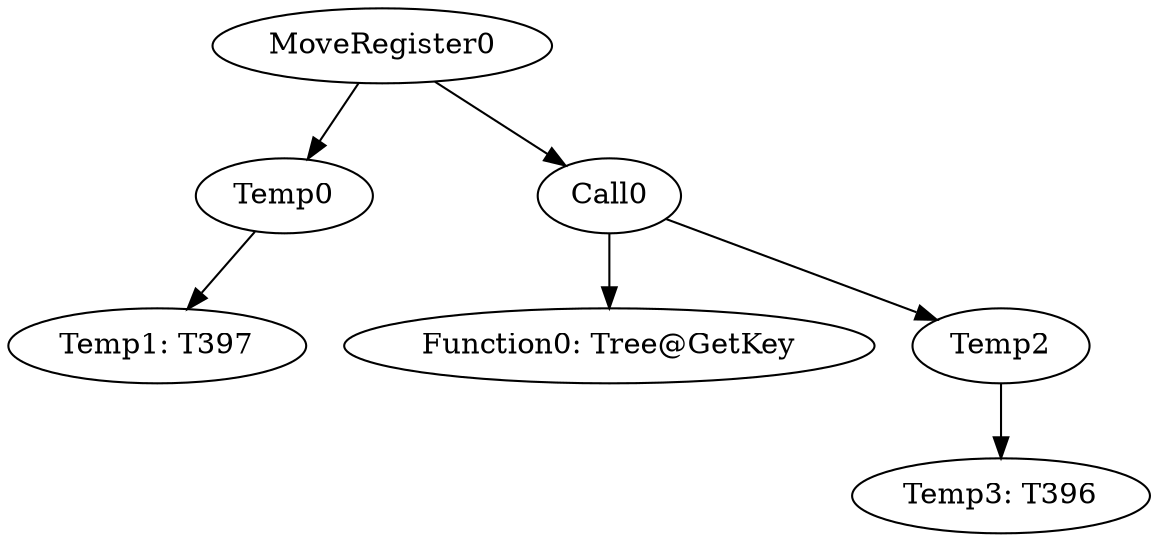 digraph {
	ordering = out;
	Call0 -> "Function0: Tree@GetKey";
	Call0 -> Temp2;
	MoveRegister0 -> Temp0;
	MoveRegister0 -> Call0;
	Temp2 -> "Temp3: T396";
	Temp0 -> "Temp1: T397";
}

